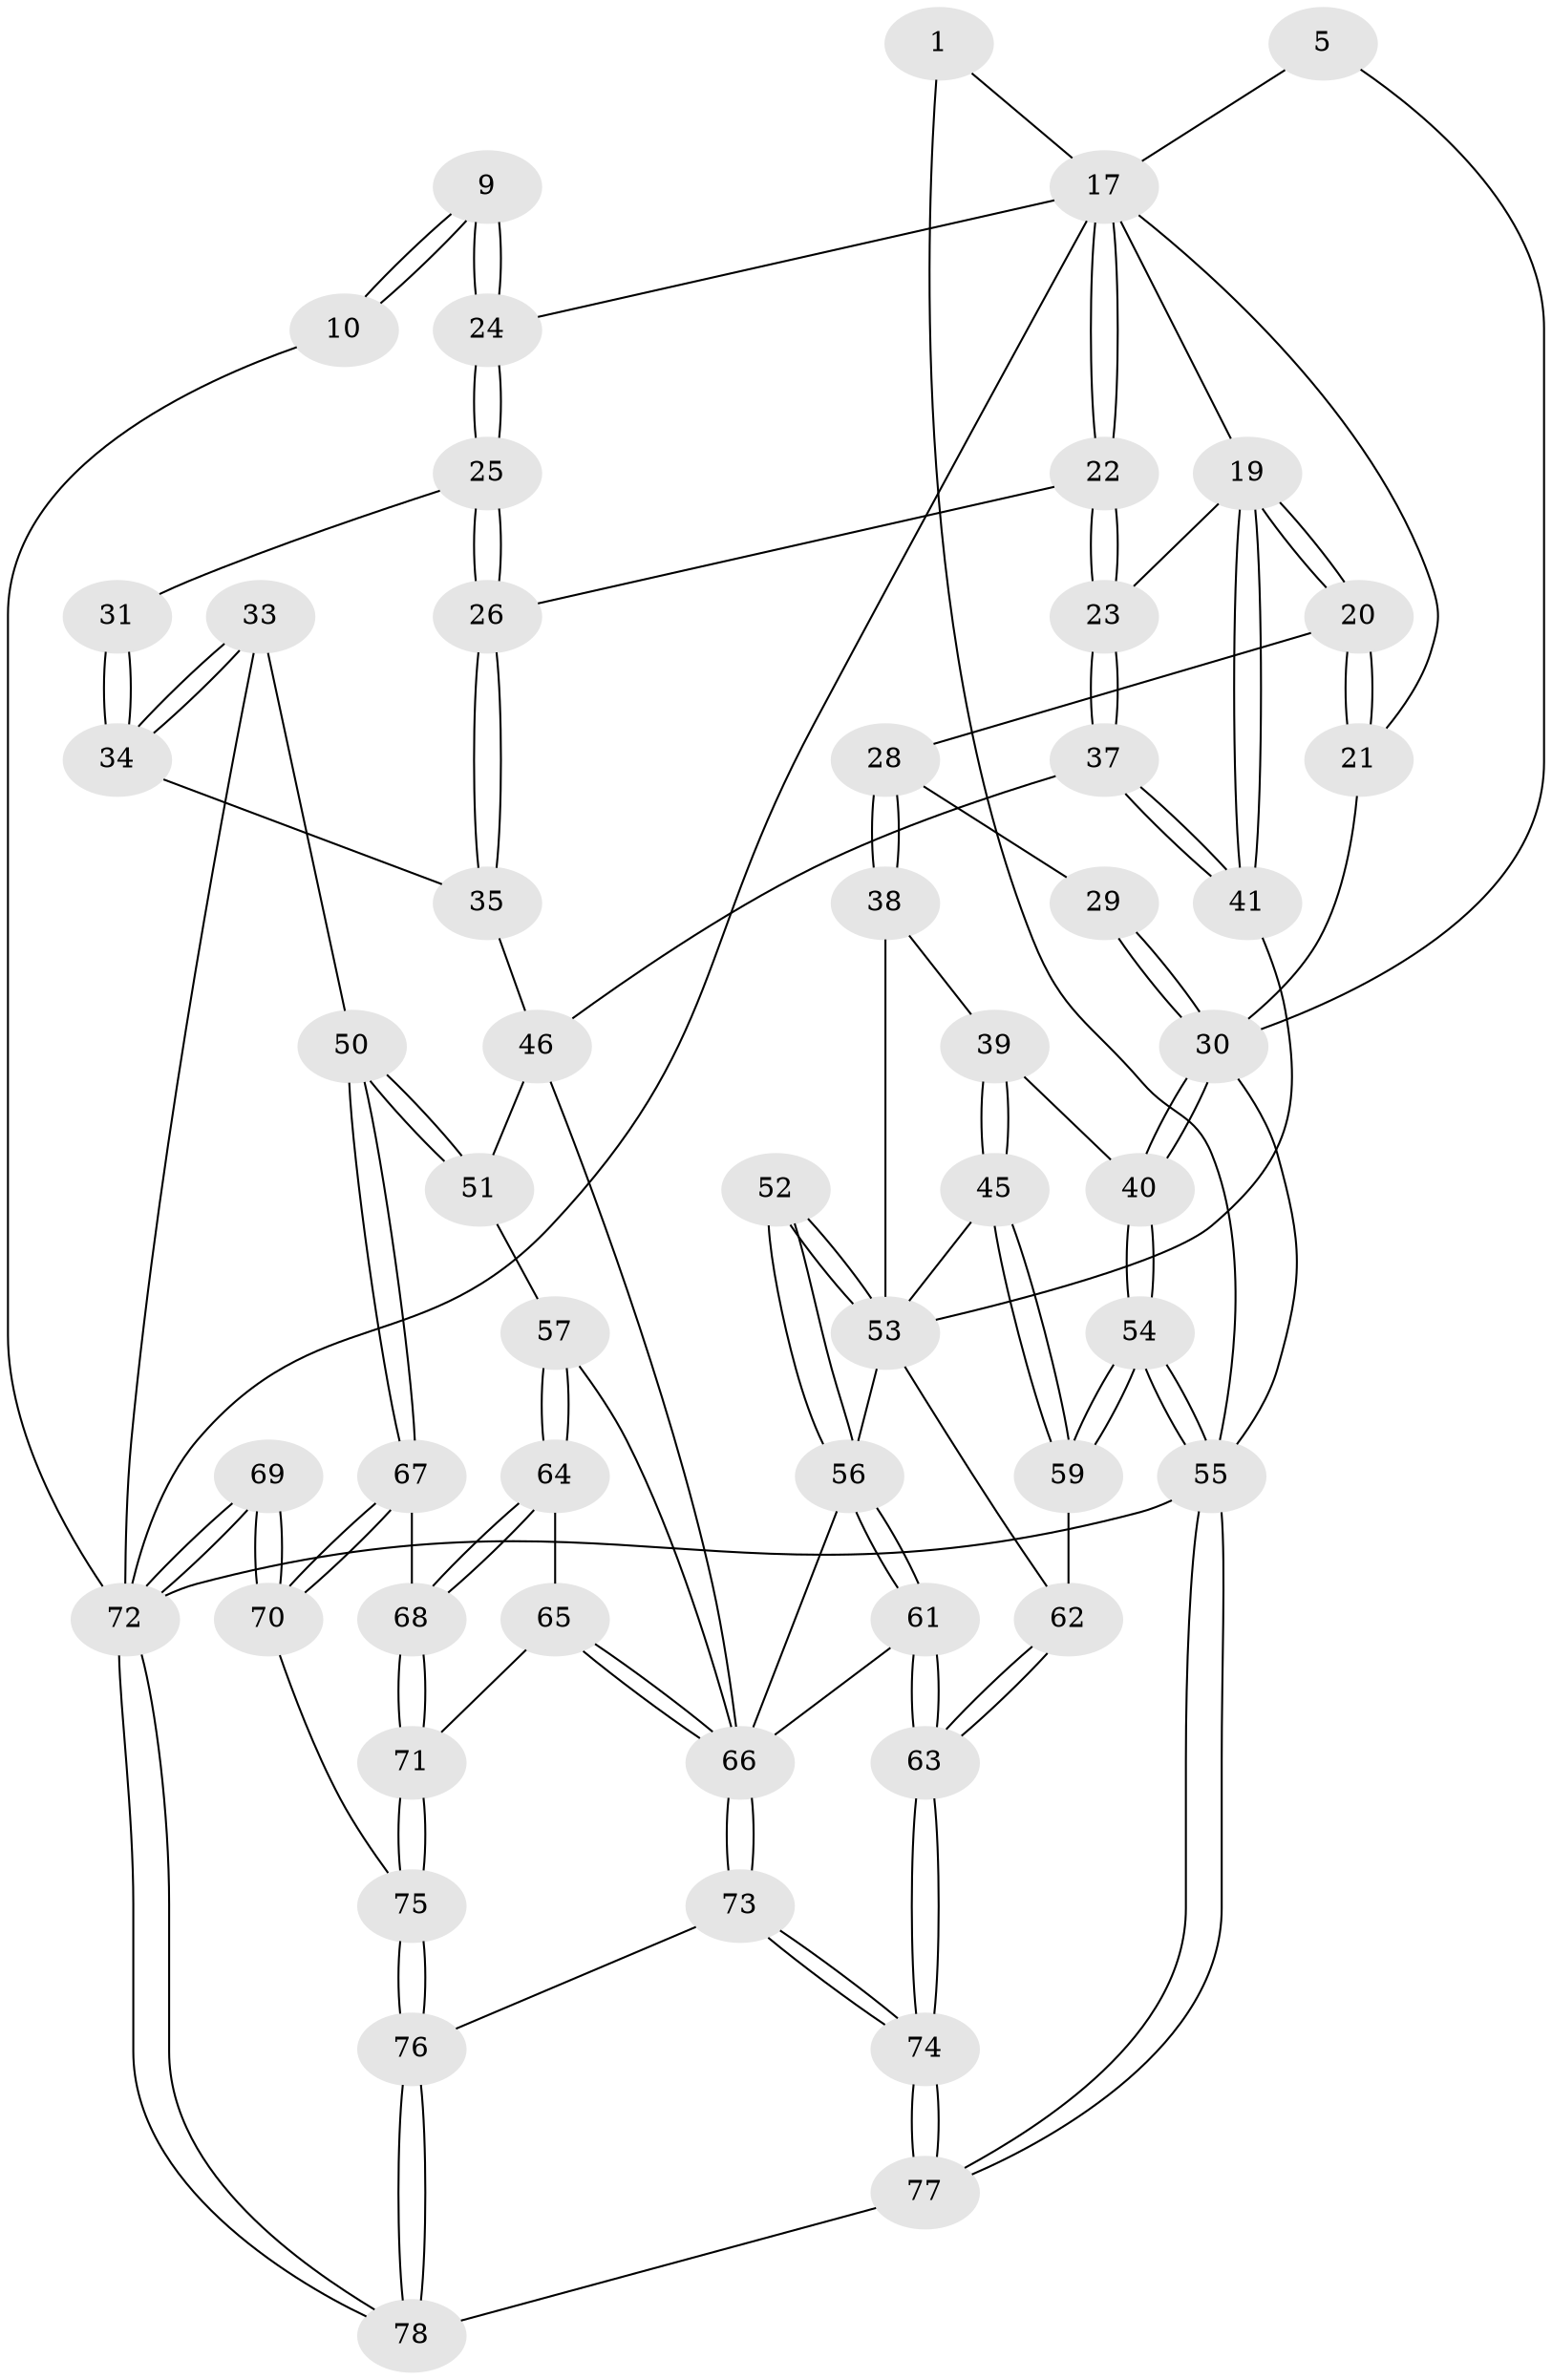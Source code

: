 // original degree distribution, {3: 0.05128205128205128, 6: 0.21794871794871795, 5: 0.5384615384615384, 4: 0.19230769230769232}
// Generated by graph-tools (version 1.1) at 2025/06/03/04/25 22:06:09]
// undirected, 54 vertices, 132 edges
graph export_dot {
graph [start="1"]
  node [color=gray90,style=filled];
  1 [pos="+0.12313478459502886+0"];
  5 [pos="+0.05447074322180495+0.06861287216397496"];
  9 [pos="+0.9727992076808242+0.14174722602527767",super="+8"];
  10 [pos="+1+0.1720319980479615"];
  17 [pos="+0.5078591866890824+0",super="+15+16+6+7"];
  19 [pos="+0.3066923898279659+0.30856986037535855",super="+18"];
  20 [pos="+0.24834330445694316+0.29550777819346097"];
  21 [pos="+0.15345050594893678+0.15018080601432826"];
  22 [pos="+0.4498675938236811+0.28508269017666343"];
  23 [pos="+0.4323919965847166+0.2997288670747283"];
  24 [pos="+0.6973992464388356+0.1197949738070898",super="+14"];
  25 [pos="+0.7026393012480109+0.1846246360985863"];
  26 [pos="+0.6950442797549751+0.23786991116463957"];
  28 [pos="+0.12962089798634835+0.34032435308077763"];
  29 [pos="+0.0734784527887037+0.2897407882786253"];
  30 [pos="+0+0.3728299903836756",super="+27"];
  31 [pos="+0.9566905722727417+0.21262677343725866"];
  33 [pos="+0.968122506856585+0.529076123464256"];
  34 [pos="+0.861048729708731+0.407491279618893"];
  35 [pos="+0.7243018951749232+0.3344895826980847"];
  37 [pos="+0.5344540686004948+0.4672441701521373"];
  38 [pos="+0.09870616749167092+0.4066603715126045"];
  39 [pos="+0.041487747939042634+0.4310491427925037"];
  40 [pos="+0+0.41278106917133156"];
  41 [pos="+0.3047652461645399+0.4356070595567918"];
  45 [pos="+0.07822560226060363+0.6052280912334811"];
  46 [pos="+0.5712225410439993+0.5151201463009069",super="+36"];
  50 [pos="+0.9089876718027425+0.5880943173017108"];
  51 [pos="+0.808472673237191+0.5726569491286911"];
  52 [pos="+0.29415047572951386+0.6468193967009495"];
  53 [pos="+0.2617549708735271+0.6448879422085894",super="+49"];
  54 [pos="+0+0.9581678371449631"];
  55 [pos="+0+1",super="+2"];
  56 [pos="+0.3517136144730194+0.6887264300839049",super="+48"];
  57 [pos="+0.5942615698442427+0.639767908392291"];
  59 [pos="+0+0.7168241492810676"];
  61 [pos="+0.3555728631049257+0.700780895859648"];
  62 [pos="+0.22459054048161753+0.6754562636224494"];
  63 [pos="+0.1929539103488462+0.855880628347419"];
  64 [pos="+0.6005340649470997+0.6539707267286071"];
  65 [pos="+0.5972975319230435+0.6859171682810278"];
  66 [pos="+0.43951461397137637+0.81765773121727",super="+60+58+47"];
  67 [pos="+0.8532241578956743+0.684651634446916"];
  68 [pos="+0.8173066072026797+0.6881554674156404"];
  69 [pos="+1+1"];
  70 [pos="+0.8629719168665569+0.7941560597314581"];
  71 [pos="+0.6451782951775945+0.8115643089824582"];
  72 [pos="+1+1",super="+12+32"];
  73 [pos="+0.44237363211936864+0.8473452798178445"];
  74 [pos="+0.01187638198468567+1"];
  75 [pos="+0.6496757022700368+0.9730376034973823"];
  76 [pos="+0.6414993492309444+0.9917609258950891"];
  77 [pos="+0+1"];
  78 [pos="+0.6600644677188444+1"];
  1 -- 55;
  1 -- 17;
  5 -- 17;
  5 -- 30;
  9 -- 10;
  9 -- 10;
  9 -- 24 [weight=2];
  9 -- 24;
  10 -- 72;
  17 -- 22;
  17 -- 22;
  17 -- 24;
  17 -- 72;
  17 -- 21;
  17 -- 19;
  19 -- 20;
  19 -- 20;
  19 -- 41;
  19 -- 41;
  19 -- 23;
  20 -- 21;
  20 -- 21;
  20 -- 28;
  21 -- 30;
  22 -- 23;
  22 -- 23;
  22 -- 26;
  23 -- 37;
  23 -- 37;
  24 -- 25;
  24 -- 25;
  25 -- 26;
  25 -- 26;
  25 -- 31;
  26 -- 35;
  26 -- 35;
  28 -- 29;
  28 -- 38;
  28 -- 38;
  29 -- 30 [weight=2];
  29 -- 30;
  30 -- 40;
  30 -- 40;
  30 -- 55;
  31 -- 34;
  31 -- 34;
  33 -- 34;
  33 -- 34;
  33 -- 50;
  33 -- 72;
  34 -- 35;
  35 -- 46;
  37 -- 41;
  37 -- 41;
  37 -- 46;
  38 -- 39;
  38 -- 53;
  39 -- 40;
  39 -- 45;
  39 -- 45;
  40 -- 54;
  40 -- 54;
  41 -- 53;
  45 -- 59;
  45 -- 59;
  45 -- 53;
  46 -- 51;
  46 -- 66;
  50 -- 51;
  50 -- 51;
  50 -- 67;
  50 -- 67;
  51 -- 57;
  52 -- 53 [weight=2];
  52 -- 53;
  52 -- 56;
  52 -- 56;
  53 -- 62;
  53 -- 56;
  54 -- 55;
  54 -- 55;
  54 -- 59;
  54 -- 59;
  55 -- 77;
  55 -- 77;
  55 -- 72 [weight=2];
  56 -- 61;
  56 -- 61;
  56 -- 66;
  57 -- 64;
  57 -- 64;
  57 -- 66;
  59 -- 62;
  61 -- 63;
  61 -- 63;
  61 -- 66;
  62 -- 63;
  62 -- 63;
  63 -- 74;
  63 -- 74;
  64 -- 65;
  64 -- 68;
  64 -- 68;
  65 -- 66;
  65 -- 66;
  65 -- 71;
  66 -- 73;
  66 -- 73;
  67 -- 68;
  67 -- 70;
  67 -- 70;
  68 -- 71;
  68 -- 71;
  69 -- 70;
  69 -- 70;
  69 -- 72 [weight=2];
  69 -- 72;
  70 -- 75;
  71 -- 75;
  71 -- 75;
  72 -- 78;
  72 -- 78;
  73 -- 74;
  73 -- 74;
  73 -- 76;
  74 -- 77;
  74 -- 77;
  75 -- 76;
  75 -- 76;
  76 -- 78;
  76 -- 78;
  77 -- 78;
}
